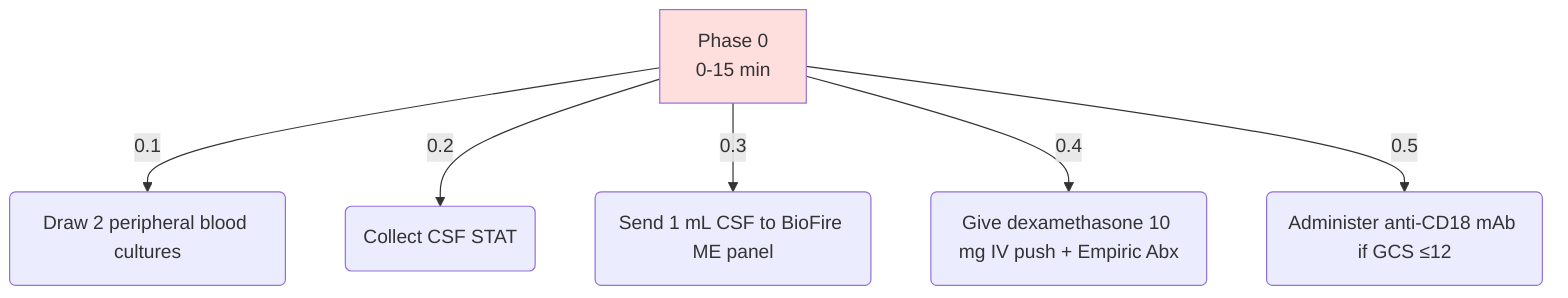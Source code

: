 graph TD
    P0[Phase 0<br>0-15 min] -->|0.1| Bld(Draw 2 peripheral blood cultures)
    P0 -->|0.2| CSF(Collect CSF STAT)
    P0 -->|0.3| BioFire(Send 1 mL CSF to BioFire ME panel)
    P0 -->|0.4| Dex(Give dexamethasone 10 mg IV push + Empiric Abx)
    P0 -->|0.5| AntiCD18(Administer anti-CD18 mAb if GCS ≤12)
    style P0 fill:#ffdede